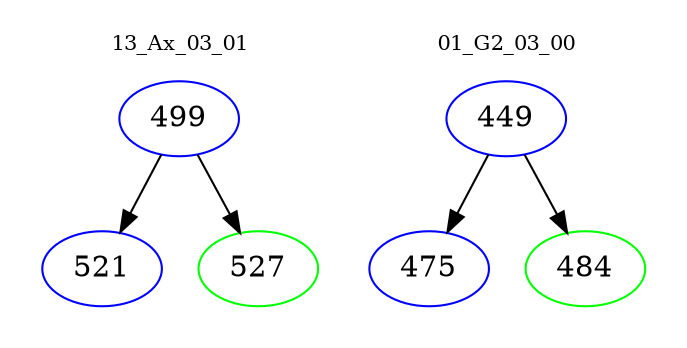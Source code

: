 digraph{
subgraph cluster_0 {
color = white
label = "13_Ax_03_01";
fontsize=10;
T0_499 [label="499", color="blue"]
T0_499 -> T0_521 [color="black"]
T0_521 [label="521", color="blue"]
T0_499 -> T0_527 [color="black"]
T0_527 [label="527", color="green"]
}
subgraph cluster_1 {
color = white
label = "01_G2_03_00";
fontsize=10;
T1_449 [label="449", color="blue"]
T1_449 -> T1_475 [color="black"]
T1_475 [label="475", color="blue"]
T1_449 -> T1_484 [color="black"]
T1_484 [label="484", color="green"]
}
}
